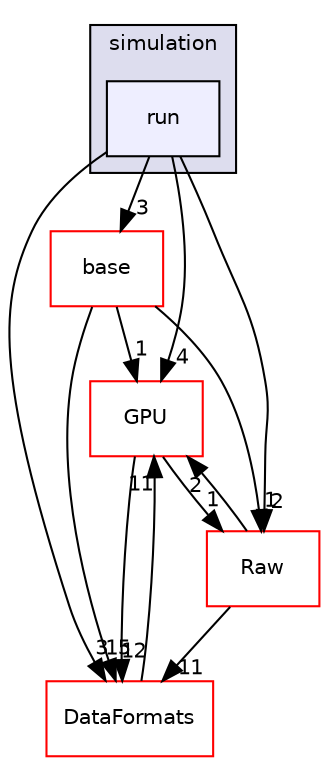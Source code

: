 digraph "/home/travis/build/AliceO2Group/AliceO2/Detectors/TPC/simulation/run" {
  bgcolor=transparent;
  compound=true
  node [ fontsize="10", fontname="Helvetica"];
  edge [ labelfontsize="10", labelfontname="Helvetica"];
  subgraph clusterdir_7f309bec8670bb3fb666e7e061b24659 {
    graph [ bgcolor="#ddddee", pencolor="black", label="simulation" fontname="Helvetica", fontsize="10", URL="dir_7f309bec8670bb3fb666e7e061b24659.html"]
  dir_685cddb227eacf501f568a534e55085f [shape=box, label="run", style="filled", fillcolor="#eeeeff", pencolor="black", URL="dir_685cddb227eacf501f568a534e55085f.html"];
  }
  dir_677b030cc750909e4cd27413873678d8 [shape=box label="base" color="red" URL="dir_677b030cc750909e4cd27413873678d8.html"];
  dir_f511f1e9c03c071966ae594f00bbc5e0 [shape=box label="GPU" color="red" URL="dir_f511f1e9c03c071966ae594f00bbc5e0.html"];
  dir_26637d1bd82229bc9ed97f7e706be743 [shape=box label="Raw" color="red" URL="dir_26637d1bd82229bc9ed97f7e706be743.html"];
  dir_2171f7ec022c5423887b07c69b2f5b48 [shape=box label="DataFormats" color="red" URL="dir_2171f7ec022c5423887b07c69b2f5b48.html"];
  dir_685cddb227eacf501f568a534e55085f->dir_677b030cc750909e4cd27413873678d8 [headlabel="3", labeldistance=1.5 headhref="dir_000599_000050.html"];
  dir_685cddb227eacf501f568a534e55085f->dir_f511f1e9c03c071966ae594f00bbc5e0 [headlabel="4", labeldistance=1.5 headhref="dir_000599_000140.html"];
  dir_685cddb227eacf501f568a534e55085f->dir_26637d1bd82229bc9ed97f7e706be743 [headlabel="2", labeldistance=1.5 headhref="dir_000599_000555.html"];
  dir_685cddb227eacf501f568a534e55085f->dir_2171f7ec022c5423887b07c69b2f5b48 [headlabel="3", labeldistance=1.5 headhref="dir_000599_000076.html"];
  dir_677b030cc750909e4cd27413873678d8->dir_f511f1e9c03c071966ae594f00bbc5e0 [headlabel="1", labeldistance=1.5 headhref="dir_000050_000140.html"];
  dir_677b030cc750909e4cd27413873678d8->dir_26637d1bd82229bc9ed97f7e706be743 [headlabel="1", labeldistance=1.5 headhref="dir_000050_000555.html"];
  dir_677b030cc750909e4cd27413873678d8->dir_2171f7ec022c5423887b07c69b2f5b48 [headlabel="15", labeldistance=1.5 headhref="dir_000050_000076.html"];
  dir_f511f1e9c03c071966ae594f00bbc5e0->dir_26637d1bd82229bc9ed97f7e706be743 [headlabel="1", labeldistance=1.5 headhref="dir_000140_000555.html"];
  dir_f511f1e9c03c071966ae594f00bbc5e0->dir_2171f7ec022c5423887b07c69b2f5b48 [headlabel="12", labeldistance=1.5 headhref="dir_000140_000076.html"];
  dir_26637d1bd82229bc9ed97f7e706be743->dir_f511f1e9c03c071966ae594f00bbc5e0 [headlabel="2", labeldistance=1.5 headhref="dir_000555_000140.html"];
  dir_26637d1bd82229bc9ed97f7e706be743->dir_2171f7ec022c5423887b07c69b2f5b48 [headlabel="11", labeldistance=1.5 headhref="dir_000555_000076.html"];
  dir_2171f7ec022c5423887b07c69b2f5b48->dir_f511f1e9c03c071966ae594f00bbc5e0 [headlabel="11", labeldistance=1.5 headhref="dir_000076_000140.html"];
}
